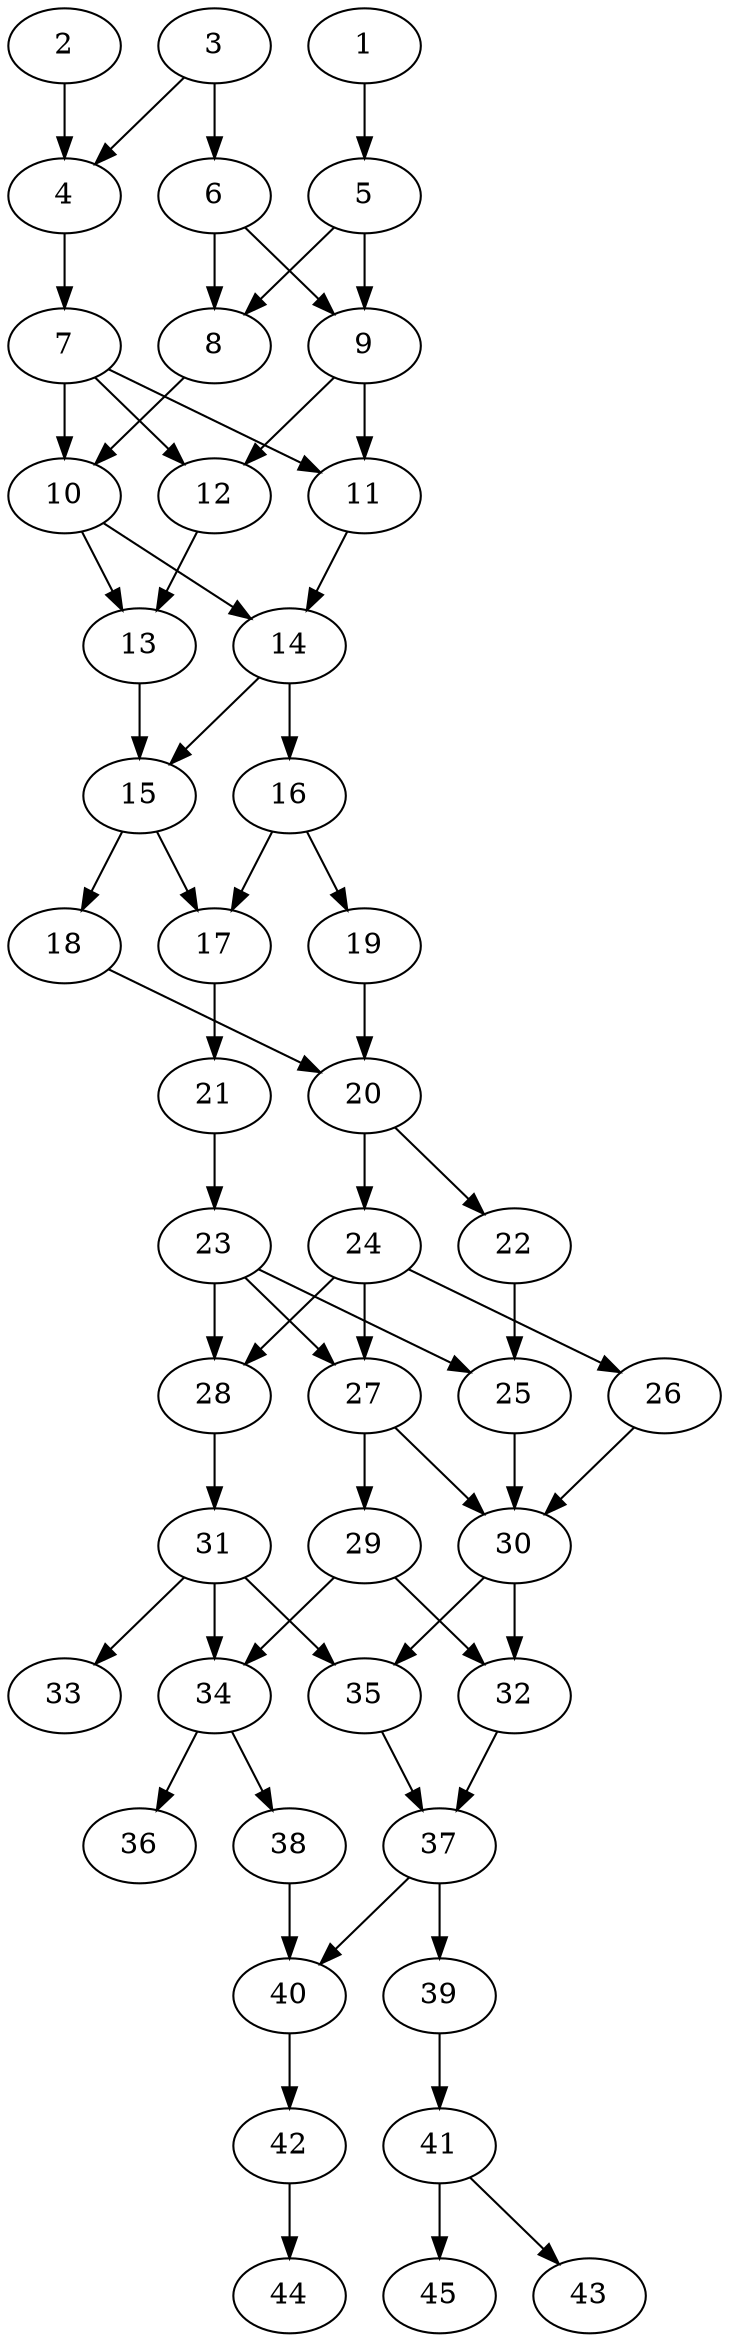 // DAG automatically generated by daggen at Thu Oct  3 14:07:24 2019
// ./daggen --dot -n 45 --ccr 0.5 --fat 0.3 --regular 0.5 --density 0.6 --mindata 5242880 --maxdata 52428800 
digraph G {
  1 [size="22020096", alpha="0.06", expect_size="11010048"] 
  1 -> 5 [size ="11010048"]
  2 [size="98017280", alpha="0.04", expect_size="49008640"] 
  2 -> 4 [size ="49008640"]
  3 [size="88563712", alpha="0.15", expect_size="44281856"] 
  3 -> 4 [size ="44281856"]
  3 -> 6 [size ="44281856"]
  4 [size="15783936", alpha="0.12", expect_size="7891968"] 
  4 -> 7 [size ="7891968"]
  5 [size="88000512", alpha="0.02", expect_size="44000256"] 
  5 -> 8 [size ="44000256"]
  5 -> 9 [size ="44000256"]
  6 [size="45907968", alpha="0.19", expect_size="22953984"] 
  6 -> 8 [size ="22953984"]
  6 -> 9 [size ="22953984"]
  7 [size="94287872", alpha="0.07", expect_size="47143936"] 
  7 -> 10 [size ="47143936"]
  7 -> 11 [size ="47143936"]
  7 -> 12 [size ="47143936"]
  8 [size="70500352", alpha="0.03", expect_size="35250176"] 
  8 -> 10 [size ="35250176"]
  9 [size="65388544", alpha="0.03", expect_size="32694272"] 
  9 -> 11 [size ="32694272"]
  9 -> 12 [size ="32694272"]
  10 [size="37099520", alpha="0.11", expect_size="18549760"] 
  10 -> 13 [size ="18549760"]
  10 -> 14 [size ="18549760"]
  11 [size="12533760", alpha="0.19", expect_size="6266880"] 
  11 -> 14 [size ="6266880"]
  12 [size="40394752", alpha="0.13", expect_size="20197376"] 
  12 -> 13 [size ="20197376"]
  13 [size="58132480", alpha="0.03", expect_size="29066240"] 
  13 -> 15 [size ="29066240"]
  14 [size="33216512", alpha="0.04", expect_size="16608256"] 
  14 -> 15 [size ="16608256"]
  14 -> 16 [size ="16608256"]
  15 [size="91860992", alpha="0.03", expect_size="45930496"] 
  15 -> 17 [size ="45930496"]
  15 -> 18 [size ="45930496"]
  16 [size="102191104", alpha="0.15", expect_size="51095552"] 
  16 -> 17 [size ="51095552"]
  16 -> 19 [size ="51095552"]
  17 [size="96282624", alpha="0.12", expect_size="48141312"] 
  17 -> 21 [size ="48141312"]
  18 [size="35129344", alpha="0.16", expect_size="17564672"] 
  18 -> 20 [size ="17564672"]
  19 [size="50372608", alpha="0.13", expect_size="25186304"] 
  19 -> 20 [size ="25186304"]
  20 [size="62695424", alpha="0.15", expect_size="31347712"] 
  20 -> 22 [size ="31347712"]
  20 -> 24 [size ="31347712"]
  21 [size="21245952", alpha="0.19", expect_size="10622976"] 
  21 -> 23 [size ="10622976"]
  22 [size="17666048", alpha="0.01", expect_size="8833024"] 
  22 -> 25 [size ="8833024"]
  23 [size="78684160", alpha="0.00", expect_size="39342080"] 
  23 -> 25 [size ="39342080"]
  23 -> 27 [size ="39342080"]
  23 -> 28 [size ="39342080"]
  24 [size="91971584", alpha="0.01", expect_size="45985792"] 
  24 -> 26 [size ="45985792"]
  24 -> 27 [size ="45985792"]
  24 -> 28 [size ="45985792"]
  25 [size="16121856", alpha="0.17", expect_size="8060928"] 
  25 -> 30 [size ="8060928"]
  26 [size="28620800", alpha="0.01", expect_size="14310400"] 
  26 -> 30 [size ="14310400"]
  27 [size="98805760", alpha="0.03", expect_size="49402880"] 
  27 -> 29 [size ="49402880"]
  27 -> 30 [size ="49402880"]
  28 [size="59222016", alpha="0.18", expect_size="29611008"] 
  28 -> 31 [size ="29611008"]
  29 [size="42323968", alpha="0.04", expect_size="21161984"] 
  29 -> 32 [size ="21161984"]
  29 -> 34 [size ="21161984"]
  30 [size="103477248", alpha="0.16", expect_size="51738624"] 
  30 -> 32 [size ="51738624"]
  30 -> 35 [size ="51738624"]
  31 [size="77787136", alpha="0.09", expect_size="38893568"] 
  31 -> 33 [size ="38893568"]
  31 -> 34 [size ="38893568"]
  31 -> 35 [size ="38893568"]
  32 [size="71159808", alpha="0.07", expect_size="35579904"] 
  32 -> 37 [size ="35579904"]
  33 [size="76756992", alpha="0.16", expect_size="38378496"] 
  34 [size="78286848", alpha="0.10", expect_size="39143424"] 
  34 -> 36 [size ="39143424"]
  34 -> 38 [size ="39143424"]
  35 [size="81047552", alpha="0.01", expect_size="40523776"] 
  35 -> 37 [size ="40523776"]
  36 [size="68184064", alpha="0.11", expect_size="34092032"] 
  37 [size="75118592", alpha="0.20", expect_size="37559296"] 
  37 -> 39 [size ="37559296"]
  37 -> 40 [size ="37559296"]
  38 [size="91285504", alpha="0.13", expect_size="45642752"] 
  38 -> 40 [size ="45642752"]
  39 [size="82323456", alpha="0.16", expect_size="41161728"] 
  39 -> 41 [size ="41161728"]
  40 [size="103141376", alpha="0.09", expect_size="51570688"] 
  40 -> 42 [size ="51570688"]
  41 [size="85979136", alpha="0.04", expect_size="42989568"] 
  41 -> 43 [size ="42989568"]
  41 -> 45 [size ="42989568"]
  42 [size="32886784", alpha="0.01", expect_size="16443392"] 
  42 -> 44 [size ="16443392"]
  43 [size="68147200", alpha="0.13", expect_size="34073600"] 
  44 [size="50661376", alpha="0.02", expect_size="25330688"] 
  45 [size="97536000", alpha="0.12", expect_size="48768000"] 
}
